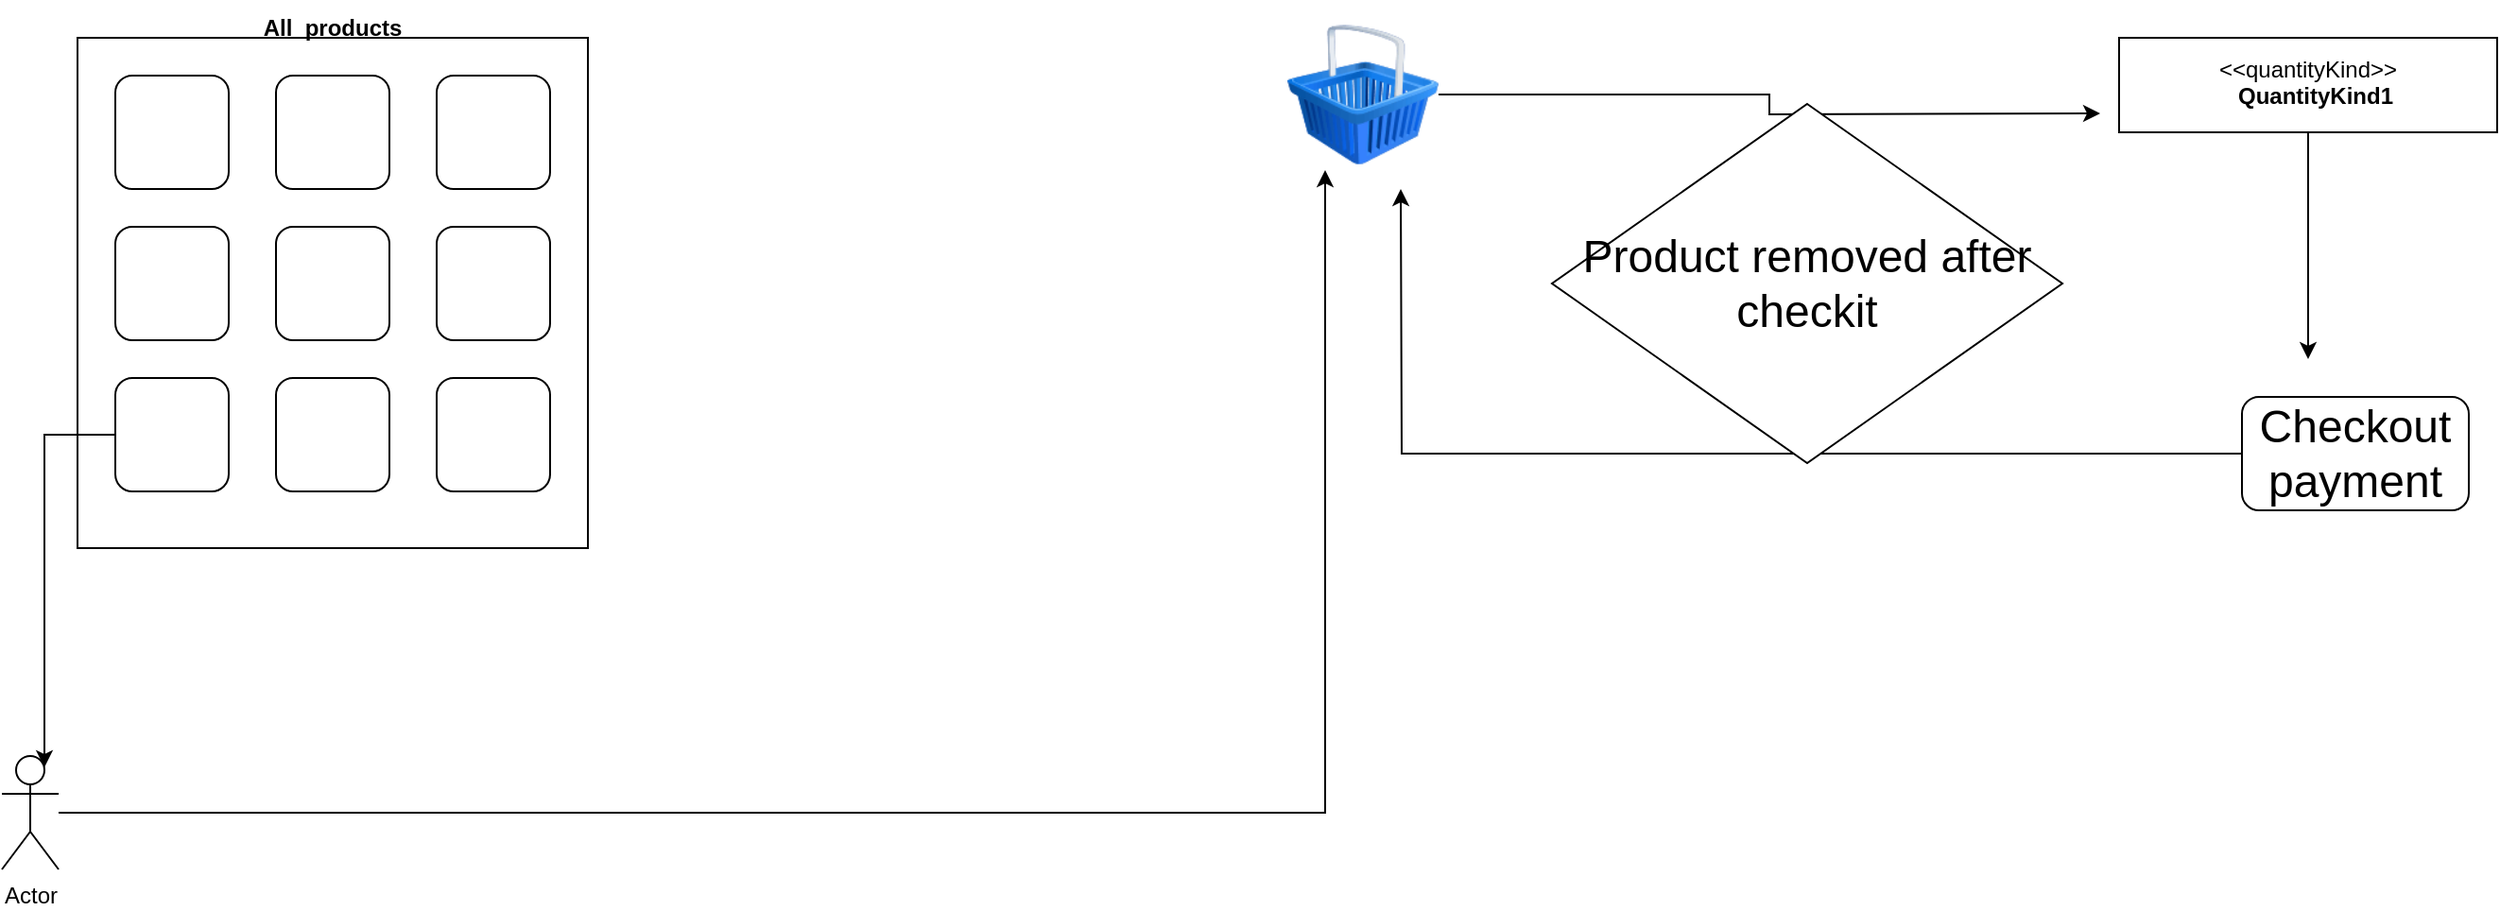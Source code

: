 <mxfile version="21.7.2" type="github">
  <diagram name="Page-1" id="lEdNdB1fQgmqg2cFQhWN">
    <mxGraphModel dx="2514" dy="1274" grid="1" gridSize="10" guides="1" tooltips="1" connect="1" arrows="1" fold="1" page="1" pageScale="1" pageWidth="850" pageHeight="1100" math="0" shadow="0">
      <root>
        <mxCell id="0" />
        <mxCell id="1" parent="0" />
        <mxCell id="3j7qD8qCW-TUODBhbnb0-1" value="" style="whiteSpace=wrap;html=1;aspect=fixed;" vertex="1" parent="1">
          <mxGeometry x="70" y="100" width="270" height="270" as="geometry" />
        </mxCell>
        <mxCell id="3j7qD8qCW-TUODBhbnb0-2" value="" style="rounded=1;whiteSpace=wrap;html=1;" vertex="1" parent="1">
          <mxGeometry x="90" y="120" width="60" height="60" as="geometry" />
        </mxCell>
        <mxCell id="3j7qD8qCW-TUODBhbnb0-5" value="" style="rounded=1;whiteSpace=wrap;html=1;" vertex="1" parent="1">
          <mxGeometry x="175" y="120" width="60" height="60" as="geometry" />
        </mxCell>
        <mxCell id="3j7qD8qCW-TUODBhbnb0-6" value="" style="rounded=1;whiteSpace=wrap;html=1;" vertex="1" parent="1">
          <mxGeometry x="260" y="120" width="60" height="60" as="geometry" />
        </mxCell>
        <mxCell id="3j7qD8qCW-TUODBhbnb0-8" value="" style="rounded=1;whiteSpace=wrap;html=1;" vertex="1" parent="1">
          <mxGeometry x="90" y="200" width="60" height="60" as="geometry" />
        </mxCell>
        <mxCell id="3j7qD8qCW-TUODBhbnb0-9" value="" style="rounded=1;whiteSpace=wrap;html=1;" vertex="1" parent="1">
          <mxGeometry x="175" y="200" width="60" height="60" as="geometry" />
        </mxCell>
        <mxCell id="3j7qD8qCW-TUODBhbnb0-10" value="" style="rounded=1;whiteSpace=wrap;html=1;" vertex="1" parent="1">
          <mxGeometry x="260" y="200" width="60" height="60" as="geometry" />
        </mxCell>
        <mxCell id="3j7qD8qCW-TUODBhbnb0-17" style="edgeStyle=orthogonalEdgeStyle;rounded=0;orthogonalLoop=1;jettySize=auto;html=1;entryX=0.75;entryY=0.1;entryDx=0;entryDy=0;entryPerimeter=0;" edge="1" parent="1" source="3j7qD8qCW-TUODBhbnb0-11" target="3j7qD8qCW-TUODBhbnb0-16">
          <mxGeometry relative="1" as="geometry" />
        </mxCell>
        <mxCell id="3j7qD8qCW-TUODBhbnb0-11" value="" style="rounded=1;whiteSpace=wrap;html=1;" vertex="1" parent="1">
          <mxGeometry x="90" y="280" width="60" height="60" as="geometry" />
        </mxCell>
        <mxCell id="3j7qD8qCW-TUODBhbnb0-12" value="" style="rounded=1;whiteSpace=wrap;html=1;" vertex="1" parent="1">
          <mxGeometry x="175" y="280" width="60" height="60" as="geometry" />
        </mxCell>
        <mxCell id="3j7qD8qCW-TUODBhbnb0-13" value="" style="rounded=1;whiteSpace=wrap;html=1;" vertex="1" parent="1">
          <mxGeometry x="260" y="280" width="60" height="60" as="geometry" />
        </mxCell>
        <mxCell id="3j7qD8qCW-TUODBhbnb0-14" value="&lt;b&gt;All&amp;nbsp; products&lt;/b&gt;" style="text;html=1;strokeColor=none;fillColor=none;align=center;verticalAlign=middle;whiteSpace=wrap;rounded=0;" vertex="1" parent="1">
          <mxGeometry x="165" y="80" width="80" height="30" as="geometry" />
        </mxCell>
        <mxCell id="3j7qD8qCW-TUODBhbnb0-19" style="edgeStyle=orthogonalEdgeStyle;rounded=0;orthogonalLoop=1;jettySize=auto;html=1;entryX=0.25;entryY=1;entryDx=0;entryDy=0;" edge="1" parent="1" source="3j7qD8qCW-TUODBhbnb0-16" target="3j7qD8qCW-TUODBhbnb0-18">
          <mxGeometry relative="1" as="geometry" />
        </mxCell>
        <mxCell id="3j7qD8qCW-TUODBhbnb0-16" value="Actor" style="shape=umlActor;verticalLabelPosition=bottom;verticalAlign=top;html=1;outlineConnect=0;" vertex="1" parent="1">
          <mxGeometry x="30" y="480" width="30" height="60" as="geometry" />
        </mxCell>
        <mxCell id="3j7qD8qCW-TUODBhbnb0-20" style="edgeStyle=orthogonalEdgeStyle;rounded=0;orthogonalLoop=1;jettySize=auto;html=1;" edge="1" parent="1" source="3j7qD8qCW-TUODBhbnb0-18">
          <mxGeometry relative="1" as="geometry">
            <mxPoint x="1140" y="140" as="targetPoint" />
          </mxGeometry>
        </mxCell>
        <mxCell id="3j7qD8qCW-TUODBhbnb0-18" value="" style="image;html=1;image=img/lib/clip_art/finance/Shopping_Cart_128x128.png" vertex="1" parent="1">
          <mxGeometry x="710" y="90" width="80" height="80" as="geometry" />
        </mxCell>
        <mxCell id="3j7qD8qCW-TUODBhbnb0-23" style="edgeStyle=orthogonalEdgeStyle;rounded=0;orthogonalLoop=1;jettySize=auto;html=1;" edge="1" parent="1" source="3j7qD8qCW-TUODBhbnb0-21">
          <mxGeometry relative="1" as="geometry">
            <mxPoint x="1250" y="270" as="targetPoint" />
          </mxGeometry>
        </mxCell>
        <mxCell id="3j7qD8qCW-TUODBhbnb0-21" value="&lt;p style=&quot;margin:0px;margin-top:10px;text-align:center;&quot;&gt;&amp;lt;&amp;lt;quantityKind&amp;gt;&amp;gt;&lt;br/&gt;&lt;p style=&quot;margin:0px;margin-left:8px;text-align:center;&quot;&gt;&lt;b&gt;QuantityKind1&lt;/b&gt;&lt;/p&gt;" style="shape=rect;html=1;overflow=fill;whiteSpace=wrap;" vertex="1" parent="1">
          <mxGeometry x="1150" y="100" width="200" height="50" as="geometry" />
        </mxCell>
        <mxCell id="3j7qD8qCW-TUODBhbnb0-24" style="edgeStyle=orthogonalEdgeStyle;rounded=0;orthogonalLoop=1;jettySize=auto;html=1;" edge="1" parent="1" source="3j7qD8qCW-TUODBhbnb0-22">
          <mxGeometry relative="1" as="geometry">
            <mxPoint x="770" y="180" as="targetPoint" />
          </mxGeometry>
        </mxCell>
        <mxCell id="3j7qD8qCW-TUODBhbnb0-22" value="&lt;font style=&quot;font-size: 24px;&quot;&gt;Checkout payment&lt;/font&gt;" style="rounded=1;whiteSpace=wrap;html=1;" vertex="1" parent="1">
          <mxGeometry x="1215" y="290" width="120" height="60" as="geometry" />
        </mxCell>
        <mxCell id="3j7qD8qCW-TUODBhbnb0-25" value="&lt;font style=&quot;font-size: 24px;&quot;&gt;Product removed after checkit&lt;/font&gt;" style="rhombus;whiteSpace=wrap;html=1;" vertex="1" parent="1">
          <mxGeometry x="850" y="135" width="270" height="190" as="geometry" />
        </mxCell>
      </root>
    </mxGraphModel>
  </diagram>
</mxfile>
